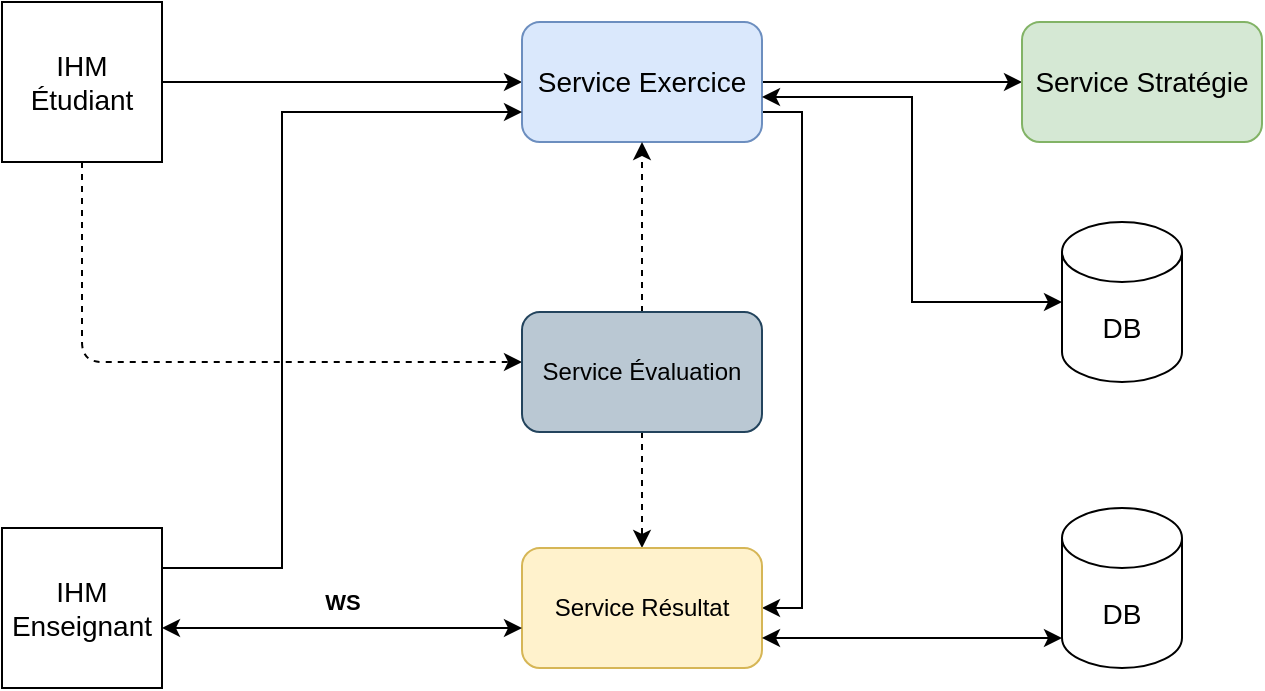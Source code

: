 <mxfile version="17.4.2" type="device"><diagram id="s4aeWzKgWmcFbNJz6RCl" name="Page-1"><mxGraphModel dx="1016" dy="619" grid="1" gridSize="10" guides="1" tooltips="1" connect="1" arrows="1" fold="1" page="1" pageScale="1" pageWidth="827" pageHeight="1169" math="0" shadow="0"><root><mxCell id="0"/><mxCell id="1" parent="0"/><mxCell id="QiSxsNtdDAr4MW9j2e35-1" style="edgeStyle=orthogonalEdgeStyle;rounded=0;orthogonalLoop=1;jettySize=auto;html=1;exitX=1;exitY=0.5;exitDx=0;exitDy=0;entryX=0;entryY=0.5;entryDx=0;entryDy=0;startArrow=none;startFill=0;" parent="1" source="nm6Lx2hNcqHAGmvouzOp-1" target="nm6Lx2hNcqHAGmvouzOp-2" edge="1"><mxGeometry relative="1" as="geometry"/></mxCell><mxCell id="DQ3ueaC2Eu6AUIe4le4R-2" style="edgeStyle=orthogonalEdgeStyle;orthogonalLoop=1;jettySize=auto;html=1;rounded=1;strokeColor=#000000;startArrow=none;startFill=0;exitX=0.5;exitY=1;exitDx=0;exitDy=0;dashed=1;" parent="1" target="DQ3ueaC2Eu6AUIe4le4R-1" edge="1" source="nm6Lx2hNcqHAGmvouzOp-1"><mxGeometry relative="1" as="geometry"><mxPoint x="90" y="320" as="sourcePoint"/><Array as="points"><mxPoint x="80" y="420"/></Array></mxGeometry></mxCell><mxCell id="nm6Lx2hNcqHAGmvouzOp-1" value="&lt;font style=&quot;font-size: 14px&quot;&gt;IHM&lt;br&gt;Étudiant&lt;br&gt;&lt;/font&gt;" style="whiteSpace=wrap;html=1;aspect=fixed;" parent="1" vertex="1"><mxGeometry x="40" y="240" width="80" height="80" as="geometry"/></mxCell><mxCell id="QiSxsNtdDAr4MW9j2e35-3" style="edgeStyle=orthogonalEdgeStyle;rounded=0;orthogonalLoop=1;jettySize=auto;html=1;exitX=1;exitY=0.5;exitDx=0;exitDy=0;entryX=0;entryY=0.5;entryDx=0;entryDy=0;fontSize=14;startArrow=none;startFill=0;" parent="1" source="nm6Lx2hNcqHAGmvouzOp-2" target="nm6Lx2hNcqHAGmvouzOp-3" edge="1"><mxGeometry relative="1" as="geometry"/></mxCell><mxCell id="UMWyEsLVhu5qM46Lj5wC-7" style="edgeStyle=orthogonalEdgeStyle;rounded=0;orthogonalLoop=1;jettySize=auto;html=1;exitX=1;exitY=0.75;exitDx=0;exitDy=0;entryX=1;entryY=0.5;entryDx=0;entryDy=0;startArrow=none;startFill=0;endArrow=classic;endFill=1;strokeColor=#000000;" edge="1" parent="1" source="nm6Lx2hNcqHAGmvouzOp-2" target="ytpaK7o0NB46CG3dnc1H-5"><mxGeometry relative="1" as="geometry"/></mxCell><mxCell id="nm6Lx2hNcqHAGmvouzOp-2" value="Service Exercice" style="rounded=1;whiteSpace=wrap;html=1;fontSize=14;fillColor=#dae8fc;strokeColor=#6c8ebf;" parent="1" vertex="1"><mxGeometry x="300" y="250" width="120" height="60" as="geometry"/></mxCell><mxCell id="nm6Lx2hNcqHAGmvouzOp-3" value="Service Stratégie" style="rounded=1;whiteSpace=wrap;html=1;fontSize=14;fillColor=#d5e8d4;strokeColor=#82b366;" parent="1" vertex="1"><mxGeometry x="550" y="250" width="120" height="60" as="geometry"/></mxCell><mxCell id="UMWyEsLVhu5qM46Lj5wC-11" style="edgeStyle=orthogonalEdgeStyle;rounded=0;orthogonalLoop=1;jettySize=auto;html=1;entryX=1;entryY=0.625;entryDx=0;entryDy=0;entryPerimeter=0;startArrow=classic;startFill=1;endArrow=classic;endFill=1;strokeColor=#000000;" edge="1" parent="1" source="nm6Lx2hNcqHAGmvouzOp-4" target="nm6Lx2hNcqHAGmvouzOp-2"><mxGeometry relative="1" as="geometry"/></mxCell><mxCell id="nm6Lx2hNcqHAGmvouzOp-4" value="DB" style="shape=cylinder3;whiteSpace=wrap;html=1;boundedLbl=1;backgroundOutline=1;size=15;fontSize=14;" parent="1" vertex="1"><mxGeometry x="570" y="350" width="60" height="80" as="geometry"/></mxCell><mxCell id="ytpaK7o0NB46CG3dnc1H-6" style="edgeStyle=orthogonalEdgeStyle;rounded=0;orthogonalLoop=1;jettySize=auto;html=1;exitX=0.5;exitY=1;exitDx=0;exitDy=0;entryX=0.5;entryY=0;entryDx=0;entryDy=0;strokeColor=#000000;dashed=1;" parent="1" source="DQ3ueaC2Eu6AUIe4le4R-1" target="ytpaK7o0NB46CG3dnc1H-5" edge="1"><mxGeometry relative="1" as="geometry"/></mxCell><mxCell id="UMWyEsLVhu5qM46Lj5wC-6" style="edgeStyle=orthogonalEdgeStyle;rounded=0;orthogonalLoop=1;jettySize=auto;html=1;exitX=0.5;exitY=0;exitDx=0;exitDy=0;entryX=0.5;entryY=1;entryDx=0;entryDy=0;startArrow=none;startFill=0;endArrow=classic;endFill=1;strokeColor=#000000;dashed=1;" edge="1" parent="1" source="DQ3ueaC2Eu6AUIe4le4R-1" target="nm6Lx2hNcqHAGmvouzOp-2"><mxGeometry relative="1" as="geometry"/></mxCell><mxCell id="DQ3ueaC2Eu6AUIe4le4R-1" value="Service Évaluation" style="rounded=1;whiteSpace=wrap;html=1;fillColor=#bac8d3;strokeColor=#23445d;" parent="1" vertex="1"><mxGeometry x="300" y="395" width="120" height="60" as="geometry"/></mxCell><mxCell id="ytpaK7o0NB46CG3dnc1H-5" value="Service Résultat" style="rounded=1;whiteSpace=wrap;html=1;fillColor=#fff2cc;strokeColor=#d6b656;" parent="1" vertex="1"><mxGeometry x="300" y="513" width="120" height="60" as="geometry"/></mxCell><mxCell id="UMWyEsLVhu5qM46Lj5wC-3" style="edgeStyle=orthogonalEdgeStyle;rounded=1;orthogonalLoop=1;jettySize=auto;html=1;exitX=1;exitY=0.75;exitDx=0;exitDy=0;fontSize=14;startArrow=classic;startFill=1;" edge="1" target="UMWyEsLVhu5qM46Lj5wC-4" parent="1" source="ytpaK7o0NB46CG3dnc1H-5"><mxGeometry relative="1" as="geometry"><Array as="points"><mxPoint x="530" y="558"/><mxPoint x="530" y="558"/></Array><mxPoint x="638" y="493" as="sourcePoint"/></mxGeometry></mxCell><mxCell id="UMWyEsLVhu5qM46Lj5wC-4" value="DB" style="shape=cylinder3;whiteSpace=wrap;html=1;boundedLbl=1;backgroundOutline=1;size=15;fontSize=14;" vertex="1" parent="1"><mxGeometry x="570" y="493" width="60" height="80" as="geometry"/></mxCell><mxCell id="UMWyEsLVhu5qM46Lj5wC-8" style="edgeStyle=orthogonalEdgeStyle;rounded=0;orthogonalLoop=1;jettySize=auto;html=1;exitX=1;exitY=0.5;exitDx=0;exitDy=0;entryX=0;entryY=0.5;entryDx=0;entryDy=0;startArrow=classic;startFill=1;endArrow=classic;endFill=1;strokeColor=#000000;" edge="1" parent="1"><mxGeometry relative="1" as="geometry"><mxPoint x="120" y="553" as="sourcePoint"/><mxPoint x="300" y="553" as="targetPoint"/></mxGeometry></mxCell><mxCell id="UMWyEsLVhu5qM46Lj5wC-9" value="WS" style="edgeLabel;html=1;align=center;verticalAlign=middle;resizable=0;points=[];fontStyle=1;labelBackgroundColor=none;" vertex="1" connectable="0" parent="UMWyEsLVhu5qM46Lj5wC-8"><mxGeometry x="-0.222" relative="1" as="geometry"><mxPoint x="20" y="-13" as="offset"/></mxGeometry></mxCell><mxCell id="UMWyEsLVhu5qM46Lj5wC-10" style="edgeStyle=orthogonalEdgeStyle;rounded=0;orthogonalLoop=1;jettySize=auto;html=1;exitX=1;exitY=0.25;exitDx=0;exitDy=0;entryX=0;entryY=0.75;entryDx=0;entryDy=0;startArrow=none;startFill=0;endArrow=classic;endFill=1;strokeColor=#000000;" edge="1" parent="1" source="UMWyEsLVhu5qM46Lj5wC-5" target="nm6Lx2hNcqHAGmvouzOp-2"><mxGeometry relative="1" as="geometry"><Array as="points"><mxPoint x="180" y="523"/><mxPoint x="180" y="295"/></Array></mxGeometry></mxCell><mxCell id="UMWyEsLVhu5qM46Lj5wC-5" value="&lt;font style=&quot;font-size: 14px&quot;&gt;IHM&lt;br&gt;Enseignant&lt;br&gt;&lt;/font&gt;" style="whiteSpace=wrap;html=1;aspect=fixed;" vertex="1" parent="1"><mxGeometry x="40" y="503" width="80" height="80" as="geometry"/></mxCell></root></mxGraphModel></diagram></mxfile>